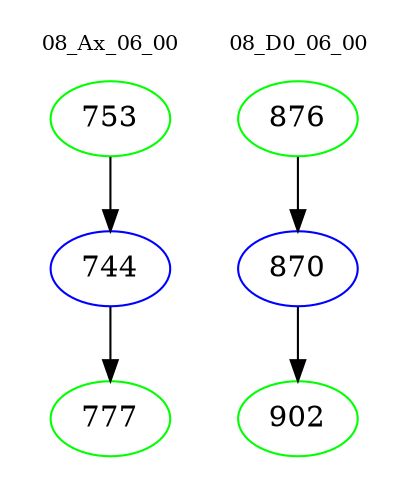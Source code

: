 digraph{
subgraph cluster_0 {
color = white
label = "08_Ax_06_00";
fontsize=10;
T0_753 [label="753", color="green"]
T0_753 -> T0_744 [color="black"]
T0_744 [label="744", color="blue"]
T0_744 -> T0_777 [color="black"]
T0_777 [label="777", color="green"]
}
subgraph cluster_1 {
color = white
label = "08_D0_06_00";
fontsize=10;
T1_876 [label="876", color="green"]
T1_876 -> T1_870 [color="black"]
T1_870 [label="870", color="blue"]
T1_870 -> T1_902 [color="black"]
T1_902 [label="902", color="green"]
}
}
